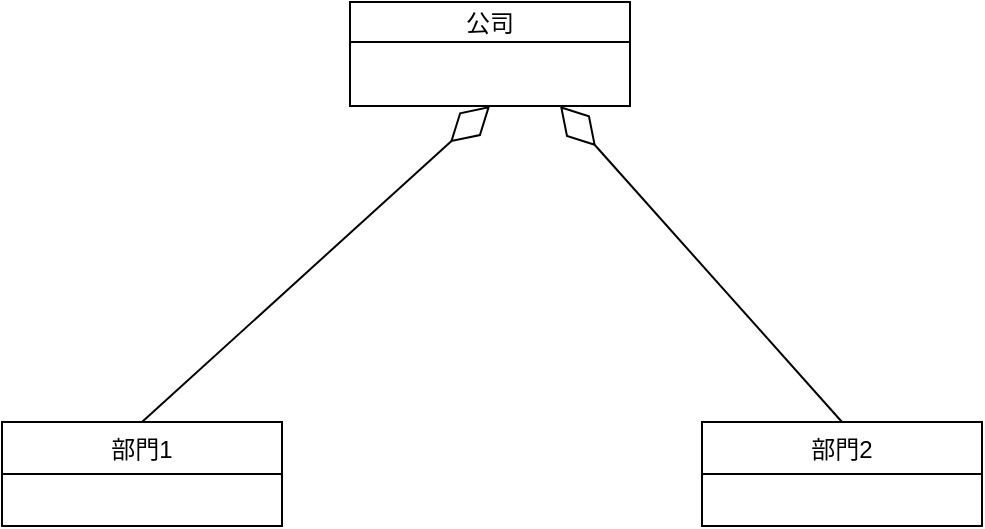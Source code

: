 <mxfile version="18.1.3" type="device" pages="2"><diagram name="聚合" id="b5b7bab2-c9e2-2cf4-8b2a-24fd1a2a6d21"><mxGraphModel dx="1038" dy="574" grid="1" gridSize="10" guides="1" tooltips="1" connect="1" arrows="1" fold="1" page="1" pageScale="1" pageWidth="827" pageHeight="1169" background="none" math="0" shadow="0"><root><mxCell id="0"/><mxCell id="1" parent="0"/><mxCell id="zBlkZhM-tf3rblnhvQXf-1" value="公司" style="swimlane;fontStyle=0;childLayout=stackLayout;horizontal=1;startSize=20;fillColor=none;horizontalStack=0;resizeParent=1;resizeParentMax=0;resizeLast=0;collapsible=1;marginBottom=0;" vertex="1" parent="1"><mxGeometry x="344" y="80" width="140" height="52" as="geometry"/></mxCell><mxCell id="zBlkZhM-tf3rblnhvQXf-5" value="部門1" style="swimlane;fontStyle=0;childLayout=stackLayout;horizontal=1;startSize=26;fillColor=none;horizontalStack=0;resizeParent=1;resizeParentMax=0;resizeLast=0;collapsible=1;marginBottom=0;" vertex="1" parent="1"><mxGeometry x="170" y="290" width="140" height="52" as="geometry"/></mxCell><mxCell id="zBlkZhM-tf3rblnhvQXf-9" value="部門2" style="swimlane;fontStyle=0;childLayout=stackLayout;horizontal=1;startSize=26;fillColor=none;horizontalStack=0;resizeParent=1;resizeParentMax=0;resizeLast=0;collapsible=1;marginBottom=0;" vertex="1" parent="1"><mxGeometry x="520" y="290" width="140" height="52" as="geometry"/></mxCell><mxCell id="zBlkZhM-tf3rblnhvQXf-14" value="" style="endArrow=diamondThin;endFill=0;endSize=24;html=1;rounded=0;exitX=0.5;exitY=0;exitDx=0;exitDy=0;entryX=0.5;entryY=1;entryDx=0;entryDy=0;" edge="1" parent="1" source="zBlkZhM-tf3rblnhvQXf-5" target="zBlkZhM-tf3rblnhvQXf-1"><mxGeometry width="160" relative="1" as="geometry"><mxPoint x="330" y="210" as="sourcePoint"/><mxPoint x="490" y="210" as="targetPoint"/></mxGeometry></mxCell><mxCell id="zBlkZhM-tf3rblnhvQXf-17" value="" style="endArrow=diamondThin;endFill=0;endSize=24;html=1;rounded=0;exitX=0.5;exitY=0;exitDx=0;exitDy=0;entryX=0.75;entryY=1;entryDx=0;entryDy=0;" edge="1" parent="1" source="zBlkZhM-tf3rblnhvQXf-9" target="zBlkZhM-tf3rblnhvQXf-1"><mxGeometry width="160" relative="1" as="geometry"><mxPoint x="330" y="210" as="sourcePoint"/><mxPoint x="490" y="210" as="targetPoint"/></mxGeometry></mxCell></root></mxGraphModel></diagram><diagram id="y57ESgfZo5Q0gPeMH4wc" name="組合"><mxGraphModel dx="871" dy="459" grid="1" gridSize="10" guides="1" tooltips="1" connect="1" arrows="1" fold="1" page="1" pageScale="1" pageWidth="827" pageHeight="1169" math="0" shadow="0">&#xa;            <root>&#xa;                <mxCell id="CHDtnuDMMGn6DQg8g9th-0"/>&#xa;                <mxCell id="CHDtnuDMMGn6DQg8g9th-1" parent="CHDtnuDMMGn6DQg8g9th-0"/>&#xa;            </root>&#xa;        </mxGraphModel></diagram></mxfile>